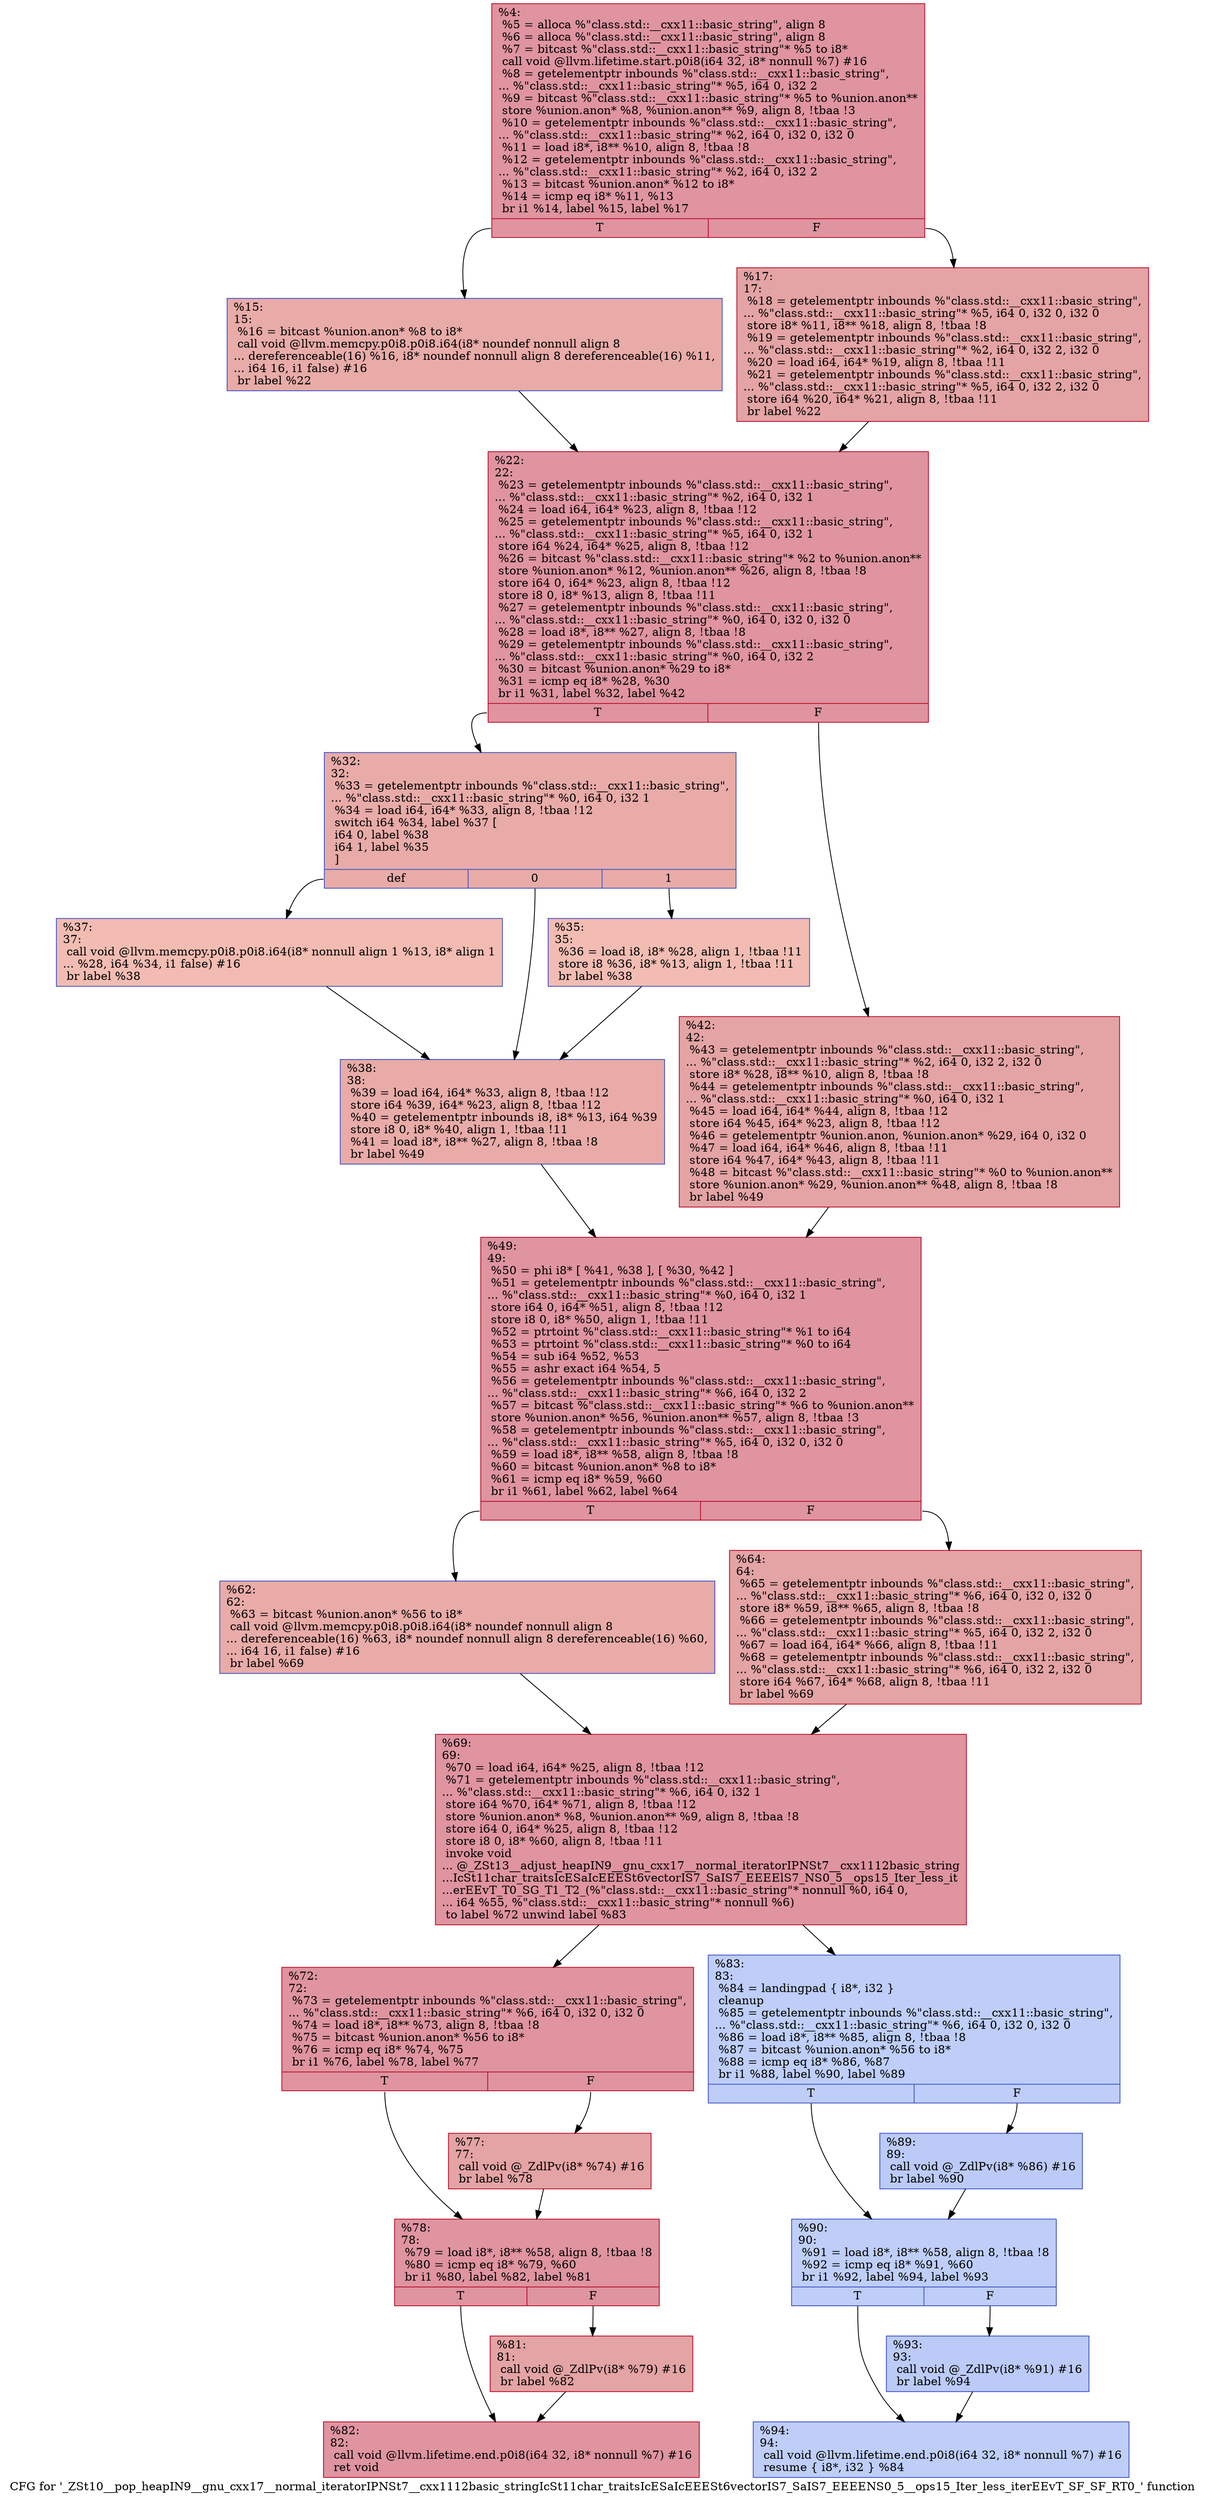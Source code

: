 digraph "CFG for '_ZSt10__pop_heapIN9__gnu_cxx17__normal_iteratorIPNSt7__cxx1112basic_stringIcSt11char_traitsIcESaIcEEESt6vectorIS7_SaIS7_EEEENS0_5__ops15_Iter_less_iterEEvT_SF_SF_RT0_' function" {
	label="CFG for '_ZSt10__pop_heapIN9__gnu_cxx17__normal_iteratorIPNSt7__cxx1112basic_stringIcSt11char_traitsIcESaIcEEESt6vectorIS7_SaIS7_EEEENS0_5__ops15_Iter_less_iterEEvT_SF_SF_RT0_' function";

	Node0x5599fb3fbe80 [shape=record,color="#b70d28ff", style=filled, fillcolor="#b70d2870",label="{%4:\l  %5 = alloca %\"class.std::__cxx11::basic_string\", align 8\l  %6 = alloca %\"class.std::__cxx11::basic_string\", align 8\l  %7 = bitcast %\"class.std::__cxx11::basic_string\"* %5 to i8*\l  call void @llvm.lifetime.start.p0i8(i64 32, i8* nonnull %7) #16\l  %8 = getelementptr inbounds %\"class.std::__cxx11::basic_string\",\l... %\"class.std::__cxx11::basic_string\"* %5, i64 0, i32 2\l  %9 = bitcast %\"class.std::__cxx11::basic_string\"* %5 to %union.anon**\l  store %union.anon* %8, %union.anon** %9, align 8, !tbaa !3\l  %10 = getelementptr inbounds %\"class.std::__cxx11::basic_string\",\l... %\"class.std::__cxx11::basic_string\"* %2, i64 0, i32 0, i32 0\l  %11 = load i8*, i8** %10, align 8, !tbaa !8\l  %12 = getelementptr inbounds %\"class.std::__cxx11::basic_string\",\l... %\"class.std::__cxx11::basic_string\"* %2, i64 0, i32 2\l  %13 = bitcast %union.anon* %12 to i8*\l  %14 = icmp eq i8* %11, %13\l  br i1 %14, label %15, label %17\l|{<s0>T|<s1>F}}"];
	Node0x5599fb3fbe80:s0 -> Node0x5599fb3fbed0;
	Node0x5599fb3fbe80:s1 -> Node0x5599fb3fc670;
	Node0x5599fb3fbed0 [shape=record,color="#3d50c3ff", style=filled, fillcolor="#cc403a70",label="{%15:\l15:                                               \l  %16 = bitcast %union.anon* %8 to i8*\l  call void @llvm.memcpy.p0i8.p0i8.i64(i8* noundef nonnull align 8\l... dereferenceable(16) %16, i8* noundef nonnull align 8 dereferenceable(16) %11,\l... i64 16, i1 false) #16\l  br label %22\l}"];
	Node0x5599fb3fbed0 -> Node0x5599fb3fc8a0;
	Node0x5599fb3fc670 [shape=record,color="#b70d28ff", style=filled, fillcolor="#c32e3170",label="{%17:\l17:                                               \l  %18 = getelementptr inbounds %\"class.std::__cxx11::basic_string\",\l... %\"class.std::__cxx11::basic_string\"* %5, i64 0, i32 0, i32 0\l  store i8* %11, i8** %18, align 8, !tbaa !8\l  %19 = getelementptr inbounds %\"class.std::__cxx11::basic_string\",\l... %\"class.std::__cxx11::basic_string\"* %2, i64 0, i32 2, i32 0\l  %20 = load i64, i64* %19, align 8, !tbaa !11\l  %21 = getelementptr inbounds %\"class.std::__cxx11::basic_string\",\l... %\"class.std::__cxx11::basic_string\"* %5, i64 0, i32 2, i32 0\l  store i64 %20, i64* %21, align 8, !tbaa !11\l  br label %22\l}"];
	Node0x5599fb3fc670 -> Node0x5599fb3fc8a0;
	Node0x5599fb3fc8a0 [shape=record,color="#b70d28ff", style=filled, fillcolor="#b70d2870",label="{%22:\l22:                                               \l  %23 = getelementptr inbounds %\"class.std::__cxx11::basic_string\",\l... %\"class.std::__cxx11::basic_string\"* %2, i64 0, i32 1\l  %24 = load i64, i64* %23, align 8, !tbaa !12\l  %25 = getelementptr inbounds %\"class.std::__cxx11::basic_string\",\l... %\"class.std::__cxx11::basic_string\"* %5, i64 0, i32 1\l  store i64 %24, i64* %25, align 8, !tbaa !12\l  %26 = bitcast %\"class.std::__cxx11::basic_string\"* %2 to %union.anon**\l  store %union.anon* %12, %union.anon** %26, align 8, !tbaa !8\l  store i64 0, i64* %23, align 8, !tbaa !12\l  store i8 0, i8* %13, align 8, !tbaa !11\l  %27 = getelementptr inbounds %\"class.std::__cxx11::basic_string\",\l... %\"class.std::__cxx11::basic_string\"* %0, i64 0, i32 0, i32 0\l  %28 = load i8*, i8** %27, align 8, !tbaa !8\l  %29 = getelementptr inbounds %\"class.std::__cxx11::basic_string\",\l... %\"class.std::__cxx11::basic_string\"* %0, i64 0, i32 2\l  %30 = bitcast %union.anon* %29 to i8*\l  %31 = icmp eq i8* %28, %30\l  br i1 %31, label %32, label %42\l|{<s0>T|<s1>F}}"];
	Node0x5599fb3fc8a0:s0 -> Node0x5599fb3fd520;
	Node0x5599fb3fc8a0:s1 -> Node0x5599fb3fd570;
	Node0x5599fb3fd520 [shape=record,color="#3d50c3ff", style=filled, fillcolor="#cc403a70",label="{%32:\l32:                                               \l  %33 = getelementptr inbounds %\"class.std::__cxx11::basic_string\",\l... %\"class.std::__cxx11::basic_string\"* %0, i64 0, i32 1\l  %34 = load i64, i64* %33, align 8, !tbaa !12\l  switch i64 %34, label %37 [\l    i64 0, label %38\l    i64 1, label %35\l  ]\l|{<s0>def|<s1>0|<s2>1}}"];
	Node0x5599fb3fd520:s0 -> Node0x5599fb3fd6f0;
	Node0x5599fb3fd520:s1 -> Node0x5599fb3fd740;
	Node0x5599fb3fd520:s2 -> Node0x5599fb3fd790;
	Node0x5599fb3fd790 [shape=record,color="#3d50c3ff", style=filled, fillcolor="#e1675170",label="{%35:\l35:                                               \l  %36 = load i8, i8* %28, align 1, !tbaa !11\l  store i8 %36, i8* %13, align 1, !tbaa !11\l  br label %38\l}"];
	Node0x5599fb3fd790 -> Node0x5599fb3fd740;
	Node0x5599fb3fd6f0 [shape=record,color="#3d50c3ff", style=filled, fillcolor="#e1675170",label="{%37:\l37:                                               \l  call void @llvm.memcpy.p0i8.p0i8.i64(i8* nonnull align 1 %13, i8* align 1\l... %28, i64 %34, i1 false) #16\l  br label %38\l}"];
	Node0x5599fb3fd6f0 -> Node0x5599fb3fd740;
	Node0x5599fb3fd740 [shape=record,color="#3d50c3ff", style=filled, fillcolor="#cc403a70",label="{%38:\l38:                                               \l  %39 = load i64, i64* %33, align 8, !tbaa !12\l  store i64 %39, i64* %23, align 8, !tbaa !12\l  %40 = getelementptr inbounds i8, i8* %13, i64 %39\l  store i8 0, i8* %40, align 1, !tbaa !11\l  %41 = load i8*, i8** %27, align 8, !tbaa !8\l  br label %49\l}"];
	Node0x5599fb3fd740 -> Node0x5599fb3fdf40;
	Node0x5599fb3fd570 [shape=record,color="#b70d28ff", style=filled, fillcolor="#c32e3170",label="{%42:\l42:                                               \l  %43 = getelementptr inbounds %\"class.std::__cxx11::basic_string\",\l... %\"class.std::__cxx11::basic_string\"* %2, i64 0, i32 2, i32 0\l  store i8* %28, i8** %10, align 8, !tbaa !8\l  %44 = getelementptr inbounds %\"class.std::__cxx11::basic_string\",\l... %\"class.std::__cxx11::basic_string\"* %0, i64 0, i32 1\l  %45 = load i64, i64* %44, align 8, !tbaa !12\l  store i64 %45, i64* %23, align 8, !tbaa !12\l  %46 = getelementptr %union.anon, %union.anon* %29, i64 0, i32 0\l  %47 = load i64, i64* %46, align 8, !tbaa !11\l  store i64 %47, i64* %43, align 8, !tbaa !11\l  %48 = bitcast %\"class.std::__cxx11::basic_string\"* %0 to %union.anon**\l  store %union.anon* %29, %union.anon** %48, align 8, !tbaa !8\l  br label %49\l}"];
	Node0x5599fb3fd570 -> Node0x5599fb3fdf40;
	Node0x5599fb3fdf40 [shape=record,color="#b70d28ff", style=filled, fillcolor="#b70d2870",label="{%49:\l49:                                               \l  %50 = phi i8* [ %41, %38 ], [ %30, %42 ]\l  %51 = getelementptr inbounds %\"class.std::__cxx11::basic_string\",\l... %\"class.std::__cxx11::basic_string\"* %0, i64 0, i32 1\l  store i64 0, i64* %51, align 8, !tbaa !12\l  store i8 0, i8* %50, align 1, !tbaa !11\l  %52 = ptrtoint %\"class.std::__cxx11::basic_string\"* %1 to i64\l  %53 = ptrtoint %\"class.std::__cxx11::basic_string\"* %0 to i64\l  %54 = sub i64 %52, %53\l  %55 = ashr exact i64 %54, 5\l  %56 = getelementptr inbounds %\"class.std::__cxx11::basic_string\",\l... %\"class.std::__cxx11::basic_string\"* %6, i64 0, i32 2\l  %57 = bitcast %\"class.std::__cxx11::basic_string\"* %6 to %union.anon**\l  store %union.anon* %56, %union.anon** %57, align 8, !tbaa !3\l  %58 = getelementptr inbounds %\"class.std::__cxx11::basic_string\",\l... %\"class.std::__cxx11::basic_string\"* %5, i64 0, i32 0, i32 0\l  %59 = load i8*, i8** %58, align 8, !tbaa !8\l  %60 = bitcast %union.anon* %8 to i8*\l  %61 = icmp eq i8* %59, %60\l  br i1 %61, label %62, label %64\l|{<s0>T|<s1>F}}"];
	Node0x5599fb3fdf40:s0 -> Node0x5599fb3feea0;
	Node0x5599fb3fdf40:s1 -> Node0x5599fb3feef0;
	Node0x5599fb3feea0 [shape=record,color="#3d50c3ff", style=filled, fillcolor="#cc403a70",label="{%62:\l62:                                               \l  %63 = bitcast %union.anon* %56 to i8*\l  call void @llvm.memcpy.p0i8.p0i8.i64(i8* noundef nonnull align 8\l... dereferenceable(16) %63, i8* noundef nonnull align 8 dereferenceable(16) %60,\l... i64 16, i1 false) #16\l  br label %69\l}"];
	Node0x5599fb3feea0 -> Node0x5599fb3ff1d0;
	Node0x5599fb3feef0 [shape=record,color="#b70d28ff", style=filled, fillcolor="#c32e3170",label="{%64:\l64:                                               \l  %65 = getelementptr inbounds %\"class.std::__cxx11::basic_string\",\l... %\"class.std::__cxx11::basic_string\"* %6, i64 0, i32 0, i32 0\l  store i8* %59, i8** %65, align 8, !tbaa !8\l  %66 = getelementptr inbounds %\"class.std::__cxx11::basic_string\",\l... %\"class.std::__cxx11::basic_string\"* %5, i64 0, i32 2, i32 0\l  %67 = load i64, i64* %66, align 8, !tbaa !11\l  %68 = getelementptr inbounds %\"class.std::__cxx11::basic_string\",\l... %\"class.std::__cxx11::basic_string\"* %6, i64 0, i32 2, i32 0\l  store i64 %67, i64* %68, align 8, !tbaa !11\l  br label %69\l}"];
	Node0x5599fb3feef0 -> Node0x5599fb3ff1d0;
	Node0x5599fb3ff1d0 [shape=record,color="#b70d28ff", style=filled, fillcolor="#b70d2870",label="{%69:\l69:                                               \l  %70 = load i64, i64* %25, align 8, !tbaa !12\l  %71 = getelementptr inbounds %\"class.std::__cxx11::basic_string\",\l... %\"class.std::__cxx11::basic_string\"* %6, i64 0, i32 1\l  store i64 %70, i64* %71, align 8, !tbaa !12\l  store %union.anon* %8, %union.anon** %9, align 8, !tbaa !8\l  store i64 0, i64* %25, align 8, !tbaa !12\l  store i8 0, i8* %60, align 8, !tbaa !11\l  invoke void\l... @_ZSt13__adjust_heapIN9__gnu_cxx17__normal_iteratorIPNSt7__cxx1112basic_string\l...IcSt11char_traitsIcESaIcEEESt6vectorIS7_SaIS7_EEEElS7_NS0_5__ops15_Iter_less_it\l...erEEvT_T0_SG_T1_T2_(%\"class.std::__cxx11::basic_string\"* nonnull %0, i64 0,\l... i64 %55, %\"class.std::__cxx11::basic_string\"* nonnull %6)\l          to label %72 unwind label %83\l}"];
	Node0x5599fb3ff1d0 -> Node0x5599fb400380;
	Node0x5599fb3ff1d0 -> Node0x5599fb4003d0;
	Node0x5599fb400380 [shape=record,color="#b70d28ff", style=filled, fillcolor="#b70d2870",label="{%72:\l72:                                               \l  %73 = getelementptr inbounds %\"class.std::__cxx11::basic_string\",\l... %\"class.std::__cxx11::basic_string\"* %6, i64 0, i32 0, i32 0\l  %74 = load i8*, i8** %73, align 8, !tbaa !8\l  %75 = bitcast %union.anon* %56 to i8*\l  %76 = icmp eq i8* %74, %75\l  br i1 %76, label %78, label %77\l|{<s0>T|<s1>F}}"];
	Node0x5599fb400380:s0 -> Node0x5599fb4008c0;
	Node0x5599fb400380:s1 -> Node0x5599fb400910;
	Node0x5599fb400910 [shape=record,color="#b70d28ff", style=filled, fillcolor="#c32e3170",label="{%77:\l77:                                               \l  call void @_ZdlPv(i8* %74) #16\l  br label %78\l}"];
	Node0x5599fb400910 -> Node0x5599fb4008c0;
	Node0x5599fb4008c0 [shape=record,color="#b70d28ff", style=filled, fillcolor="#b70d2870",label="{%78:\l78:                                               \l  %79 = load i8*, i8** %58, align 8, !tbaa !8\l  %80 = icmp eq i8* %79, %60\l  br i1 %80, label %82, label %81\l|{<s0>T|<s1>F}}"];
	Node0x5599fb4008c0:s0 -> Node0x5599fb400c70;
	Node0x5599fb4008c0:s1 -> Node0x5599fb400cc0;
	Node0x5599fb400cc0 [shape=record,color="#b70d28ff", style=filled, fillcolor="#c32e3170",label="{%81:\l81:                                               \l  call void @_ZdlPv(i8* %79) #16\l  br label %82\l}"];
	Node0x5599fb400cc0 -> Node0x5599fb400c70;
	Node0x5599fb400c70 [shape=record,color="#b70d28ff", style=filled, fillcolor="#b70d2870",label="{%82:\l82:                                               \l  call void @llvm.lifetime.end.p0i8(i64 32, i8* nonnull %7) #16\l  ret void\l}"];
	Node0x5599fb4003d0 [shape=record,color="#3d50c3ff", style=filled, fillcolor="#6c8ff170",label="{%83:\l83:                                               \l  %84 = landingpad \{ i8*, i32 \}\l          cleanup\l  %85 = getelementptr inbounds %\"class.std::__cxx11::basic_string\",\l... %\"class.std::__cxx11::basic_string\"* %6, i64 0, i32 0, i32 0\l  %86 = load i8*, i8** %85, align 8, !tbaa !8\l  %87 = bitcast %union.anon* %56 to i8*\l  %88 = icmp eq i8* %86, %87\l  br i1 %88, label %90, label %89\l|{<s0>T|<s1>F}}"];
	Node0x5599fb4003d0:s0 -> Node0x5599fb4012c0;
	Node0x5599fb4003d0:s1 -> Node0x5599fb401310;
	Node0x5599fb401310 [shape=record,color="#3d50c3ff", style=filled, fillcolor="#6687ed70",label="{%89:\l89:                                               \l  call void @_ZdlPv(i8* %86) #16\l  br label %90\l}"];
	Node0x5599fb401310 -> Node0x5599fb4012c0;
	Node0x5599fb4012c0 [shape=record,color="#3d50c3ff", style=filled, fillcolor="#6c8ff170",label="{%90:\l90:                                               \l  %91 = load i8*, i8** %58, align 8, !tbaa !8\l  %92 = icmp eq i8* %91, %60\l  br i1 %92, label %94, label %93\l|{<s0>T|<s1>F}}"];
	Node0x5599fb4012c0:s0 -> Node0x5599fb401690;
	Node0x5599fb4012c0:s1 -> Node0x5599fb4016e0;
	Node0x5599fb4016e0 [shape=record,color="#3d50c3ff", style=filled, fillcolor="#6687ed70",label="{%93:\l93:                                               \l  call void @_ZdlPv(i8* %91) #16\l  br label %94\l}"];
	Node0x5599fb4016e0 -> Node0x5599fb401690;
	Node0x5599fb401690 [shape=record,color="#3d50c3ff", style=filled, fillcolor="#6c8ff170",label="{%94:\l94:                                               \l  call void @llvm.lifetime.end.p0i8(i64 32, i8* nonnull %7) #16\l  resume \{ i8*, i32 \} %84\l}"];
}
